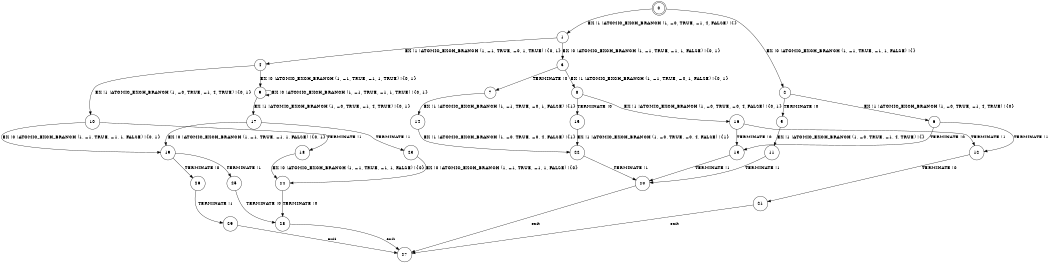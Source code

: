 digraph BCG {
size = "7, 10.5";
center = TRUE;
node [shape = circle];
0 [peripheries = 2];
0 -> 1 [label = "EX !1 !ATOMIC_EXCH_BRANCH (1, +0, TRUE, +1, 4, FALSE) !{}"];
0 -> 2 [label = "EX !0 !ATOMIC_EXCH_BRANCH (1, +1, TRUE, +1, 1, FALSE) !{}"];
1 -> 3 [label = "EX !0 !ATOMIC_EXCH_BRANCH (1, +1, TRUE, +1, 1, FALSE) !{0, 1}"];
1 -> 4 [label = "EX !1 !ATOMIC_EXCH_BRANCH (1, +1, TRUE, +0, 1, TRUE) !{0, 1}"];
2 -> 5 [label = "TERMINATE !0"];
2 -> 6 [label = "EX !1 !ATOMIC_EXCH_BRANCH (1, +0, TRUE, +1, 4, TRUE) !{0}"];
3 -> 7 [label = "TERMINATE !0"];
3 -> 8 [label = "EX !1 !ATOMIC_EXCH_BRANCH (1, +1, TRUE, +0, 1, FALSE) !{0, 1}"];
4 -> 9 [label = "EX !0 !ATOMIC_EXCH_BRANCH (1, +1, TRUE, +1, 1, TRUE) !{0, 1}"];
4 -> 10 [label = "EX !1 !ATOMIC_EXCH_BRANCH (1, +0, TRUE, +1, 4, TRUE) !{0, 1}"];
5 -> 11 [label = "EX !1 !ATOMIC_EXCH_BRANCH (1, +0, TRUE, +1, 4, TRUE) !{}"];
6 -> 12 [label = "TERMINATE !1"];
6 -> 13 [label = "TERMINATE !0"];
7 -> 14 [label = "EX !1 !ATOMIC_EXCH_BRANCH (1, +1, TRUE, +0, 1, FALSE) !{1}"];
8 -> 15 [label = "TERMINATE !0"];
8 -> 16 [label = "EX !1 !ATOMIC_EXCH_BRANCH (1, +0, TRUE, +0, 4, FALSE) !{0, 1}"];
9 -> 17 [label = "EX !1 !ATOMIC_EXCH_BRANCH (1, +0, TRUE, +1, 4, TRUE) !{0, 1}"];
9 -> 9 [label = "EX !0 !ATOMIC_EXCH_BRANCH (1, +1, TRUE, +1, 1, TRUE) !{0, 1}"];
10 -> 18 [label = "TERMINATE !1"];
10 -> 19 [label = "EX !0 !ATOMIC_EXCH_BRANCH (1, +1, TRUE, +1, 1, FALSE) !{0, 1}"];
11 -> 20 [label = "TERMINATE !1"];
12 -> 21 [label = "TERMINATE !0"];
13 -> 20 [label = "TERMINATE !1"];
14 -> 22 [label = "EX !1 !ATOMIC_EXCH_BRANCH (1, +0, TRUE, +0, 4, FALSE) !{1}"];
15 -> 22 [label = "EX !1 !ATOMIC_EXCH_BRANCH (1, +0, TRUE, +0, 4, FALSE) !{1}"];
16 -> 12 [label = "TERMINATE !1"];
16 -> 13 [label = "TERMINATE !0"];
17 -> 23 [label = "TERMINATE !1"];
17 -> 19 [label = "EX !0 !ATOMIC_EXCH_BRANCH (1, +1, TRUE, +1, 1, FALSE) !{0, 1}"];
18 -> 24 [label = "EX !0 !ATOMIC_EXCH_BRANCH (1, +1, TRUE, +1, 1, FALSE) !{0}"];
19 -> 25 [label = "TERMINATE !1"];
19 -> 26 [label = "TERMINATE !0"];
20 -> 27 [label = "exit"];
21 -> 27 [label = "exit"];
22 -> 20 [label = "TERMINATE !1"];
23 -> 24 [label = "EX !0 !ATOMIC_EXCH_BRANCH (1, +1, TRUE, +1, 1, FALSE) !{0}"];
24 -> 28 [label = "TERMINATE !0"];
25 -> 28 [label = "TERMINATE !0"];
26 -> 29 [label = "TERMINATE !1"];
28 -> 27 [label = "exit"];
29 -> 27 [label = "exit"];
}
